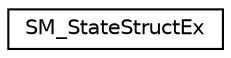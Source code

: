 digraph "Graphical Class Hierarchy"
{
  edge [fontname="Helvetica",fontsize="10",labelfontname="Helvetica",labelfontsize="10"];
  node [fontname="Helvetica",fontsize="10",shape=record];
  rankdir="LR";
  Node1 [label="SM_StateStructEx",height=0.2,width=0.4,color="black", fillcolor="white", style="filled",URL="$struct_s_m___state_struct_ex.html"];
}
